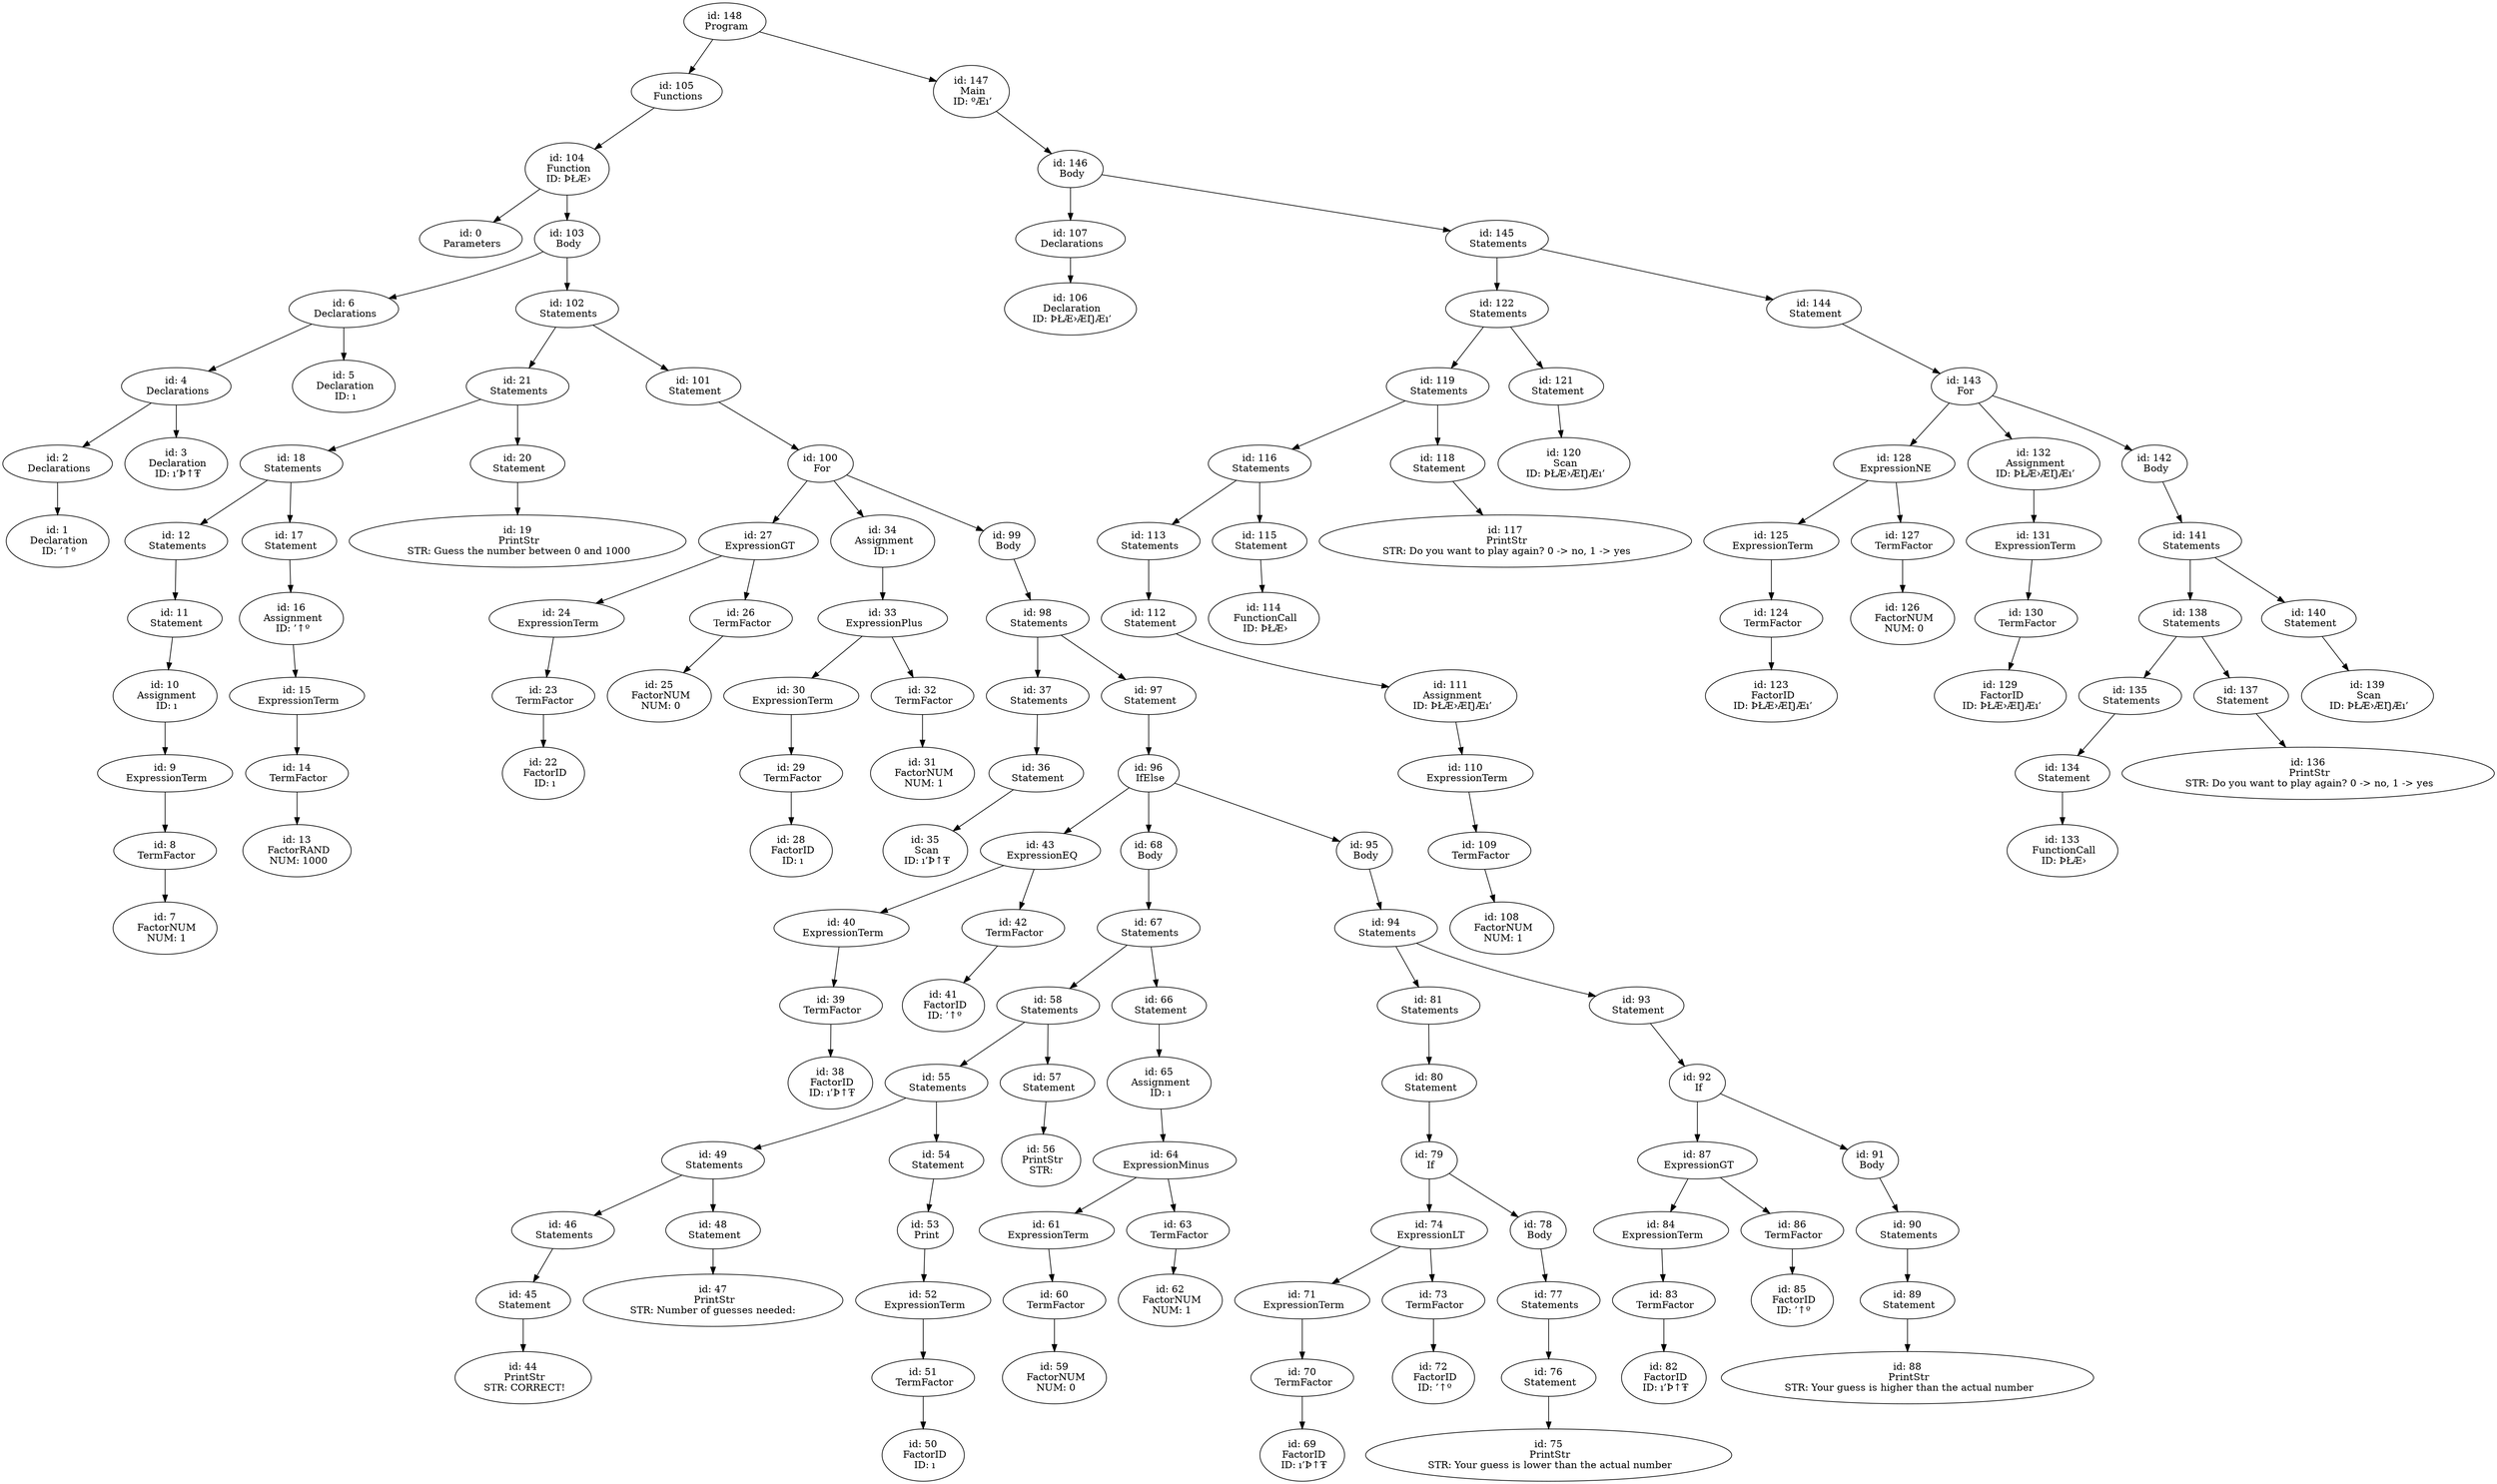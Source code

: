 digraph ast {
n148 [label="id: 148
 Program"];
n148 -> n105;
n105 [label="id: 105
 Functions"];
n105 -> n104;
n104 [label="id: 104
 Function
 ID: ÞŁÆ›"];
n104 -> n0;
n0 [label="id: 0
 Parameters"];
n104 -> n103;
n103 [label="id: 103
 Body"];
n103 -> n6;
n6 [label="id: 6
 Declarations"];
n6 -> n4;
n4 [label="id: 4
 Declarations"];
n4 -> n2;
n2 [label="id: 2
 Declarations"];
n2 -> n1;
n1 [label="id: 1
 Declaration
 ID: ’↑º"];
n4 -> n3;
n3 [label="id: 3
 Declaration
 ID: ı’Þ↑Ŧ"];
n6 -> n5;
n5 [label="id: 5
 Declaration
 ID: ı"];
n103 -> n102;
n102 [label="id: 102
 Statements"];
n102 -> n21;
n21 [label="id: 21
 Statements"];
n21 -> n18;
n18 [label="id: 18
 Statements"];
n18 -> n12;
n12 [label="id: 12
 Statements"];
n12 -> n11;
n11 [label="id: 11
 Statement"];
n11 -> n10;
n10 [label="id: 10
 Assignment
 ID: ı"];
n10 -> n9;
n9 [label="id: 9
 ExpressionTerm"];
n9 -> n8;
n8 [label="id: 8
 TermFactor"];
n8 -> n7;
n7 [label="id: 7
 FactorNUM
 NUM: 1"];
n18 -> n17;
n17 [label="id: 17
 Statement"];
n17 -> n16;
n16 [label="id: 16
 Assignment
 ID: ’↑º"];
n16 -> n15;
n15 [label="id: 15
 ExpressionTerm"];
n15 -> n14;
n14 [label="id: 14
 TermFactor"];
n14 -> n13;
n13 [label="id: 13
 FactorRAND
 NUM: 1000"];
n21 -> n20;
n20 [label="id: 20
 Statement"];
n20 -> n19;
n19 [label="id: 19
 PrintStr
 STR: Guess the number between 0 and 1000
"];
n102 -> n101;
n101 [label="id: 101
 Statement"];
n101 -> n100;
n100 [label="id: 100
 For"];
n100 -> n27;
n27 [label="id: 27
 ExpressionGT"];
n27 -> n24;
n24 [label="id: 24
 ExpressionTerm"];
n24 -> n23;
n23 [label="id: 23
 TermFactor"];
n23 -> n22;
n22 [label="id: 22
 FactorID
 ID: ı"];
n27 -> n26;
n26 [label="id: 26
 TermFactor"];
n26 -> n25;
n25 [label="id: 25
 FactorNUM
 NUM: 0"];
n100 -> n34;
n34 [label="id: 34
 Assignment
 ID: ı"];
n34 -> n33;
n33 [label="id: 33
 ExpressionPlus"];
n33 -> n30;
n30 [label="id: 30
 ExpressionTerm"];
n30 -> n29;
n29 [label="id: 29
 TermFactor"];
n29 -> n28;
n28 [label="id: 28
 FactorID
 ID: ı"];
n33 -> n32;
n32 [label="id: 32
 TermFactor"];
n32 -> n31;
n31 [label="id: 31
 FactorNUM
 NUM: 1"];
n100 -> n99;
n99 [label="id: 99
 Body"];
n99 -> n98;
n98 [label="id: 98
 Statements"];
n98 -> n37;
n37 [label="id: 37
 Statements"];
n37 -> n36;
n36 [label="id: 36
 Statement"];
n36 -> n35;
n35 [label="id: 35
 Scan
 ID: ı’Þ↑Ŧ"];
n98 -> n97;
n97 [label="id: 97
 Statement"];
n97 -> n96;
n96 [label="id: 96
 IfElse"];
n96 -> n43;
n43 [label="id: 43
 ExpressionEQ"];
n43 -> n40;
n40 [label="id: 40
 ExpressionTerm"];
n40 -> n39;
n39 [label="id: 39
 TermFactor"];
n39 -> n38;
n38 [label="id: 38
 FactorID
 ID: ı’Þ↑Ŧ"];
n43 -> n42;
n42 [label="id: 42
 TermFactor"];
n42 -> n41;
n41 [label="id: 41
 FactorID
 ID: ’↑º"];
n96 -> n68;
n68 [label="id: 68
 Body"];
n68 -> n67;
n67 [label="id: 67
 Statements"];
n67 -> n58;
n58 [label="id: 58
 Statements"];
n58 -> n55;
n55 [label="id: 55
 Statements"];
n55 -> n49;
n49 [label="id: 49
 Statements"];
n49 -> n46;
n46 [label="id: 46
 Statements"];
n46 -> n45;
n45 [label="id: 45
 Statement"];
n45 -> n44;
n44 [label="id: 44
 PrintStr
 STR: CORRECT!
"];
n49 -> n48;
n48 [label="id: 48
 Statement"];
n48 -> n47;
n47 [label="id: 47
 PrintStr
 STR: Number of guesses needed: "];
n55 -> n54;
n54 [label="id: 54
 Statement"];
n54 -> n53;
n53 [label="id: 53
 Print"];
n53 -> n52;
n52 [label="id: 52
 ExpressionTerm"];
n52 -> n51;
n51 [label="id: 51
 TermFactor"];
n51 -> n50;
n50 [label="id: 50
 FactorID
 ID: ı"];
n58 -> n57;
n57 [label="id: 57
 Statement"];
n57 -> n56;
n56 [label="id: 56
 PrintStr
 STR: 
"];
n67 -> n66;
n66 [label="id: 66
 Statement"];
n66 -> n65;
n65 [label="id: 65
 Assignment
 ID: ı"];
n65 -> n64;
n64 [label="id: 64
 ExpressionMinus"];
n64 -> n61;
n61 [label="id: 61
 ExpressionTerm"];
n61 -> n60;
n60 [label="id: 60
 TermFactor"];
n60 -> n59;
n59 [label="id: 59
 FactorNUM
 NUM: 0"];
n64 -> n63;
n63 [label="id: 63
 TermFactor"];
n63 -> n62;
n62 [label="id: 62
 FactorNUM
 NUM: 1"];
n96 -> n95;
n95 [label="id: 95
 Body"];
n95 -> n94;
n94 [label="id: 94
 Statements"];
n94 -> n81;
n81 [label="id: 81
 Statements"];
n81 -> n80;
n80 [label="id: 80
 Statement"];
n80 -> n79;
n79 [label="id: 79
 If"];
n79 -> n74;
n74 [label="id: 74
 ExpressionLT"];
n74 -> n71;
n71 [label="id: 71
 ExpressionTerm"];
n71 -> n70;
n70 [label="id: 70
 TermFactor"];
n70 -> n69;
n69 [label="id: 69
 FactorID
 ID: ı’Þ↑Ŧ"];
n74 -> n73;
n73 [label="id: 73
 TermFactor"];
n73 -> n72;
n72 [label="id: 72
 FactorID
 ID: ’↑º"];
n79 -> n78;
n78 [label="id: 78
 Body"];
n78 -> n77;
n77 [label="id: 77
 Statements"];
n77 -> n76;
n76 [label="id: 76
 Statement"];
n76 -> n75;
n75 [label="id: 75
 PrintStr
 STR: Your guess is lower than the actual number
"];
n94 -> n93;
n93 [label="id: 93
 Statement"];
n93 -> n92;
n92 [label="id: 92
 If"];
n92 -> n87;
n87 [label="id: 87
 ExpressionGT"];
n87 -> n84;
n84 [label="id: 84
 ExpressionTerm"];
n84 -> n83;
n83 [label="id: 83
 TermFactor"];
n83 -> n82;
n82 [label="id: 82
 FactorID
 ID: ı’Þ↑Ŧ"];
n87 -> n86;
n86 [label="id: 86
 TermFactor"];
n86 -> n85;
n85 [label="id: 85
 FactorID
 ID: ’↑º"];
n92 -> n91;
n91 [label="id: 91
 Body"];
n91 -> n90;
n90 [label="id: 90
 Statements"];
n90 -> n89;
n89 [label="id: 89
 Statement"];
n89 -> n88;
n88 [label="id: 88
 PrintStr
 STR: Your guess is higher than the actual number
"];
n148 -> n147;
n147 [label="id: 147
 Main
 ID: ºÆı’"];
n147 -> n146;
n146 [label="id: 146
 Body"];
n146 -> n107;
n107 [label="id: 107
 Declarations"];
n107 -> n106;
n106 [label="id: 106
 Declaration
 ID: ÞŁÆ›ÆŊÆı’"];
n146 -> n145;
n145 [label="id: 145
 Statements"];
n145 -> n122;
n122 [label="id: 122
 Statements"];
n122 -> n119;
n119 [label="id: 119
 Statements"];
n119 -> n116;
n116 [label="id: 116
 Statements"];
n116 -> n113;
n113 [label="id: 113
 Statements"];
n113 -> n112;
n112 [label="id: 112
 Statement"];
n112 -> n111;
n111 [label="id: 111
 Assignment
 ID: ÞŁÆ›ÆŊÆı’"];
n111 -> n110;
n110 [label="id: 110
 ExpressionTerm"];
n110 -> n109;
n109 [label="id: 109
 TermFactor"];
n109 -> n108;
n108 [label="id: 108
 FactorNUM
 NUM: 1"];
n116 -> n115;
n115 [label="id: 115
 Statement"];
n115 -> n114;
n114 [label="id: 114
 FunctionCall
 ID: ÞŁÆ›"];
n119 -> n118;
n118 [label="id: 118
 Statement"];
n118 -> n117;
n117 [label="id: 117
 PrintStr
 STR: Do you want to play again? 0 -> no, 1 -> yes
"];
n122 -> n121;
n121 [label="id: 121
 Statement"];
n121 -> n120;
n120 [label="id: 120
 Scan
 ID: ÞŁÆ›ÆŊÆı’"];
n145 -> n144;
n144 [label="id: 144
 Statement"];
n144 -> n143;
n143 [label="id: 143
 For"];
n143 -> n128;
n128 [label="id: 128
 ExpressionNE"];
n128 -> n125;
n125 [label="id: 125
 ExpressionTerm"];
n125 -> n124;
n124 [label="id: 124
 TermFactor"];
n124 -> n123;
n123 [label="id: 123
 FactorID
 ID: ÞŁÆ›ÆŊÆı’"];
n128 -> n127;
n127 [label="id: 127
 TermFactor"];
n127 -> n126;
n126 [label="id: 126
 FactorNUM
 NUM: 0"];
n143 -> n132;
n132 [label="id: 132
 Assignment
 ID: ÞŁÆ›ÆŊÆı’"];
n132 -> n131;
n131 [label="id: 131
 ExpressionTerm"];
n131 -> n130;
n130 [label="id: 130
 TermFactor"];
n130 -> n129;
n129 [label="id: 129
 FactorID
 ID: ÞŁÆ›ÆŊÆı’"];
n143 -> n142;
n142 [label="id: 142
 Body"];
n142 -> n141;
n141 [label="id: 141
 Statements"];
n141 -> n138;
n138 [label="id: 138
 Statements"];
n138 -> n135;
n135 [label="id: 135
 Statements"];
n135 -> n134;
n134 [label="id: 134
 Statement"];
n134 -> n133;
n133 [label="id: 133
 FunctionCall
 ID: ÞŁÆ›"];
n138 -> n137;
n137 [label="id: 137
 Statement"];
n137 -> n136;
n136 [label="id: 136
 PrintStr
 STR: Do you want to play again? 0 -> no, 1 -> yes
"];
n141 -> n140;
n140 [label="id: 140
 Statement"];
n140 -> n139;
n139 [label="id: 139
 Scan
 ID: ÞŁÆ›ÆŊÆı’"];
}
